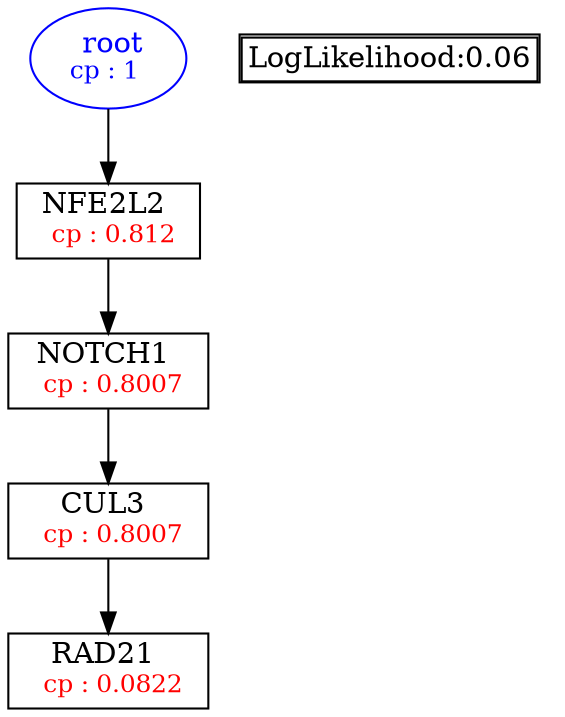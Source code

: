 digraph tree {
    "root" [label=<<font color='Blue'> root</font><br/><font color='Blue' POINT-SIZE='12'>cp : 1 </font>>, shape=oval, color=Blue];
    "S1" [label =<NFE2L2 <br/> <font color='Red' POINT-SIZE='12'> cp : 0.812 </font>>, shape=box];
    "S4" [label =<NOTCH1 <br/> <font color='Red' POINT-SIZE='12'> cp : 0.8007 </font>>, shape=box];
    "S2" [label =<CUL3 <br/> <font color='Red' POINT-SIZE='12'> cp : 0.8007 </font>>, shape=box];
    "S3" [label =<RAD21 <br/> <font color='Red' POINT-SIZE='12'> cp : 0.0822 </font>>, shape=box];
    "root" -> "S1";
    "S1" -> "S4";
    "S4" -> "S2";
    "S2" -> "S3";

    node[shape=plaintext]
    fontsize="10"
    struct1 [label=
    <<TABLE BORDER="1" CELLBORDER="1" CELLSPACING="0" >
    <TR><TD ALIGN="LEFT">LogLikelihood:0.06</TD></TR>
    </TABLE>>];

}
